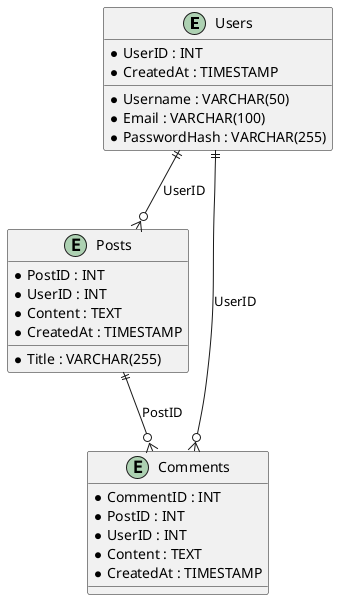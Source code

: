 @startuml
entity Users {
    * UserID : INT
    * Username : VARCHAR(50)
    * Email : VARCHAR(100)
    * PasswordHash : VARCHAR(255)
    * CreatedAt : TIMESTAMP
}

entity Posts {
    * PostID : INT
    * UserID : INT
    * Title : VARCHAR(255)
    * Content : TEXT
    * CreatedAt : TIMESTAMP
}

entity Comments {
    * CommentID : INT
    * PostID : INT
    * UserID : INT
    * Content : TEXT
    * CreatedAt : TIMESTAMP
}

Users ||--o{ Posts : "UserID"
Posts ||--o{ Comments : "PostID"
Users ||--o{ Comments : "UserID"
@enduml

